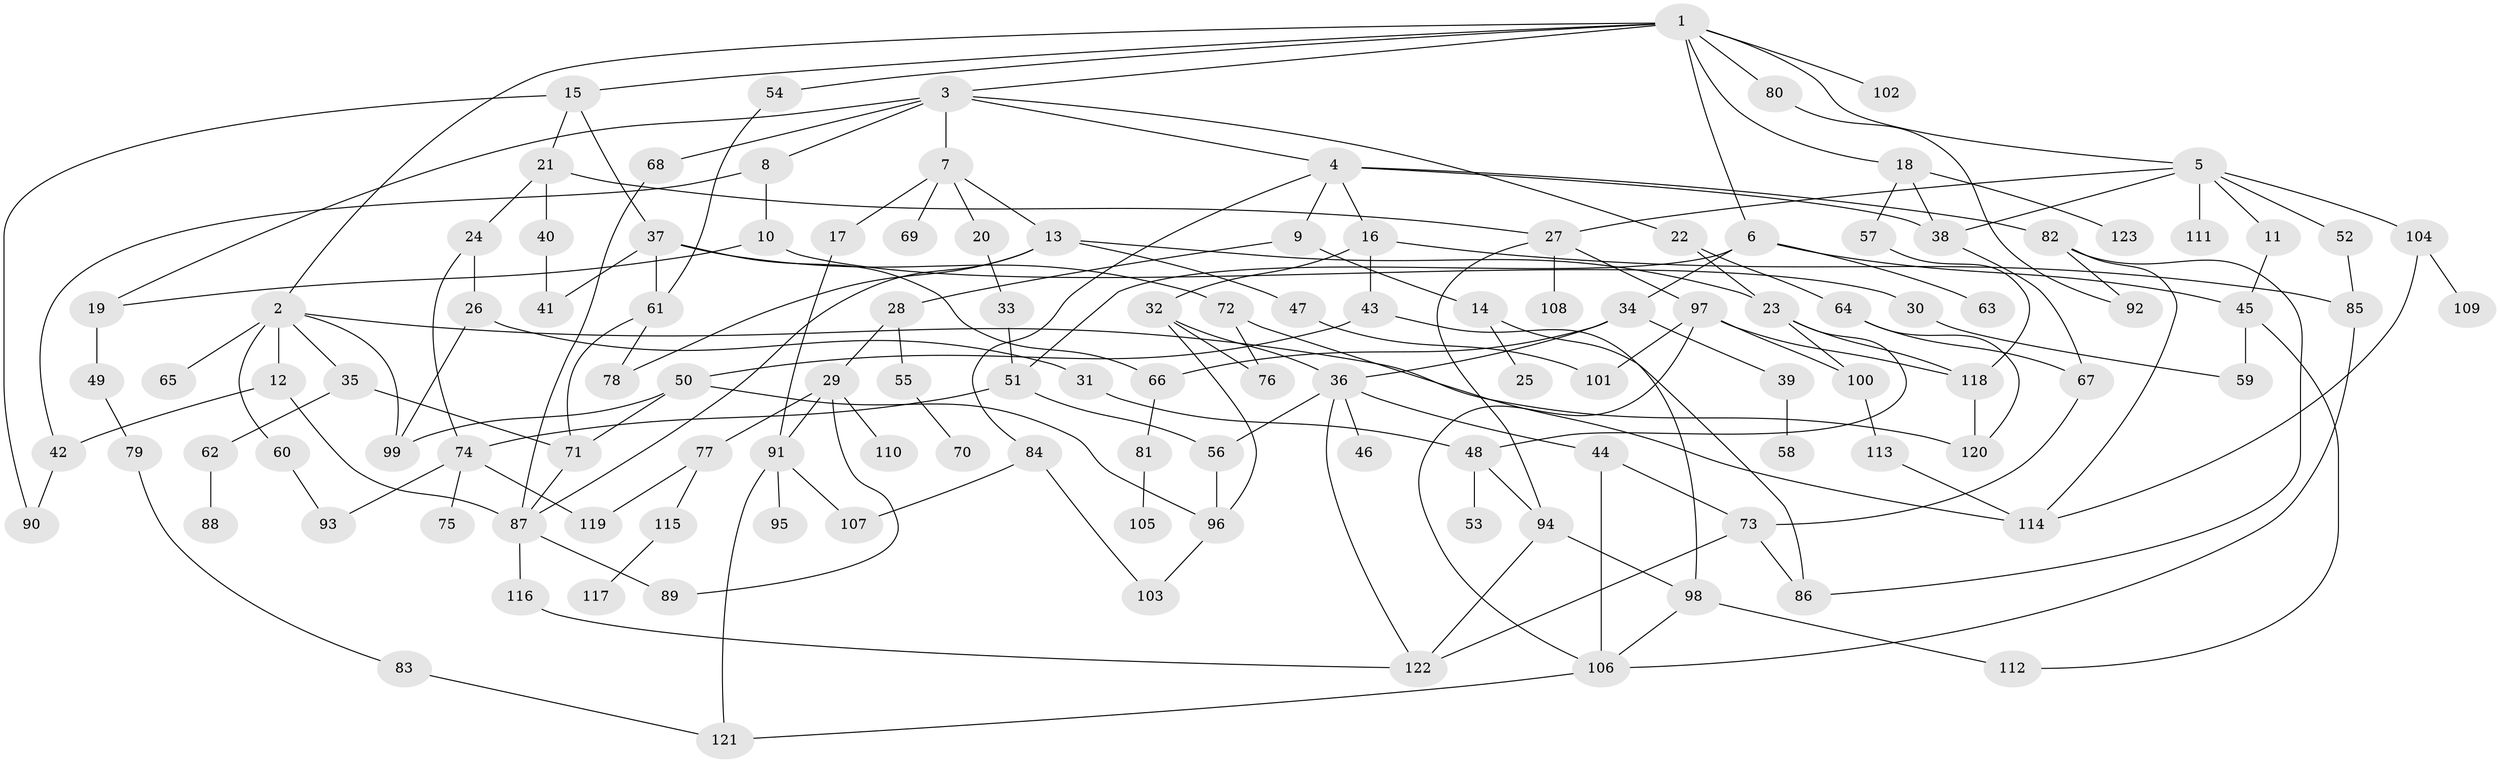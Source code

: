 // coarse degree distribution, {9: 0.01282051282051282, 6: 0.0641025641025641, 10: 0.02564102564102564, 8: 0.02564102564102564, 7: 0.05128205128205128, 3: 0.1794871794871795, 4: 0.1794871794871795, 2: 0.24358974358974358, 5: 0.05128205128205128, 1: 0.16666666666666666}
// Generated by graph-tools (version 1.1) at 2025/41/03/06/25 10:41:29]
// undirected, 123 vertices, 182 edges
graph export_dot {
graph [start="1"]
  node [color=gray90,style=filled];
  1;
  2;
  3;
  4;
  5;
  6;
  7;
  8;
  9;
  10;
  11;
  12;
  13;
  14;
  15;
  16;
  17;
  18;
  19;
  20;
  21;
  22;
  23;
  24;
  25;
  26;
  27;
  28;
  29;
  30;
  31;
  32;
  33;
  34;
  35;
  36;
  37;
  38;
  39;
  40;
  41;
  42;
  43;
  44;
  45;
  46;
  47;
  48;
  49;
  50;
  51;
  52;
  53;
  54;
  55;
  56;
  57;
  58;
  59;
  60;
  61;
  62;
  63;
  64;
  65;
  66;
  67;
  68;
  69;
  70;
  71;
  72;
  73;
  74;
  75;
  76;
  77;
  78;
  79;
  80;
  81;
  82;
  83;
  84;
  85;
  86;
  87;
  88;
  89;
  90;
  91;
  92;
  93;
  94;
  95;
  96;
  97;
  98;
  99;
  100;
  101;
  102;
  103;
  104;
  105;
  106;
  107;
  108;
  109;
  110;
  111;
  112;
  113;
  114;
  115;
  116;
  117;
  118;
  119;
  120;
  121;
  122;
  123;
  1 -- 2;
  1 -- 3;
  1 -- 5;
  1 -- 6;
  1 -- 15;
  1 -- 18;
  1 -- 54;
  1 -- 80;
  1 -- 102;
  2 -- 12;
  2 -- 35;
  2 -- 60;
  2 -- 65;
  2 -- 99;
  2 -- 120;
  3 -- 4;
  3 -- 7;
  3 -- 8;
  3 -- 22;
  3 -- 68;
  3 -- 19;
  4 -- 9;
  4 -- 16;
  4 -- 82;
  4 -- 84;
  4 -- 38;
  5 -- 11;
  5 -- 27;
  5 -- 38;
  5 -- 52;
  5 -- 104;
  5 -- 111;
  6 -- 34;
  6 -- 51;
  6 -- 63;
  6 -- 45;
  7 -- 13;
  7 -- 17;
  7 -- 20;
  7 -- 69;
  8 -- 10;
  8 -- 42;
  9 -- 14;
  9 -- 28;
  10 -- 19;
  10 -- 30;
  11 -- 45;
  12 -- 42;
  12 -- 87;
  13 -- 23;
  13 -- 47;
  13 -- 87;
  13 -- 78;
  14 -- 25;
  14 -- 86;
  15 -- 21;
  15 -- 37;
  15 -- 90;
  16 -- 32;
  16 -- 43;
  16 -- 85;
  17 -- 91;
  18 -- 57;
  18 -- 123;
  18 -- 38;
  19 -- 49;
  20 -- 33;
  21 -- 24;
  21 -- 40;
  21 -- 27;
  22 -- 64;
  22 -- 23;
  23 -- 48;
  23 -- 100;
  23 -- 118;
  24 -- 26;
  24 -- 74;
  26 -- 31;
  26 -- 99;
  27 -- 94;
  27 -- 97;
  27 -- 108;
  28 -- 29;
  28 -- 55;
  29 -- 77;
  29 -- 89;
  29 -- 91;
  29 -- 110;
  30 -- 59;
  31 -- 48;
  32 -- 36;
  32 -- 76;
  32 -- 96;
  33 -- 51;
  34 -- 39;
  34 -- 36;
  34 -- 66;
  35 -- 62;
  35 -- 71;
  36 -- 44;
  36 -- 46;
  36 -- 56;
  36 -- 122;
  37 -- 41;
  37 -- 66;
  37 -- 72;
  37 -- 61;
  38 -- 67;
  39 -- 58;
  40 -- 41;
  42 -- 90;
  43 -- 50;
  43 -- 98;
  44 -- 106;
  44 -- 73;
  45 -- 59;
  45 -- 112;
  47 -- 101;
  48 -- 53;
  48 -- 94;
  49 -- 79;
  50 -- 71;
  50 -- 96;
  50 -- 99;
  51 -- 74;
  51 -- 56;
  52 -- 85;
  54 -- 61;
  55 -- 70;
  56 -- 96;
  57 -- 118;
  60 -- 93;
  61 -- 71;
  61 -- 78;
  62 -- 88;
  64 -- 67;
  64 -- 120;
  66 -- 81;
  67 -- 73;
  68 -- 87;
  71 -- 87;
  72 -- 114;
  72 -- 76;
  73 -- 86;
  73 -- 122;
  74 -- 75;
  74 -- 93;
  74 -- 119;
  77 -- 115;
  77 -- 119;
  79 -- 83;
  80 -- 92;
  81 -- 105;
  82 -- 92;
  82 -- 114;
  82 -- 86;
  83 -- 121;
  84 -- 107;
  84 -- 103;
  85 -- 106;
  87 -- 116;
  87 -- 89;
  91 -- 95;
  91 -- 121;
  91 -- 107;
  94 -- 98;
  94 -- 122;
  96 -- 103;
  97 -- 101;
  97 -- 106;
  97 -- 100;
  97 -- 118;
  98 -- 106;
  98 -- 112;
  100 -- 113;
  104 -- 109;
  104 -- 114;
  106 -- 121;
  113 -- 114;
  115 -- 117;
  116 -- 122;
  118 -- 120;
}
